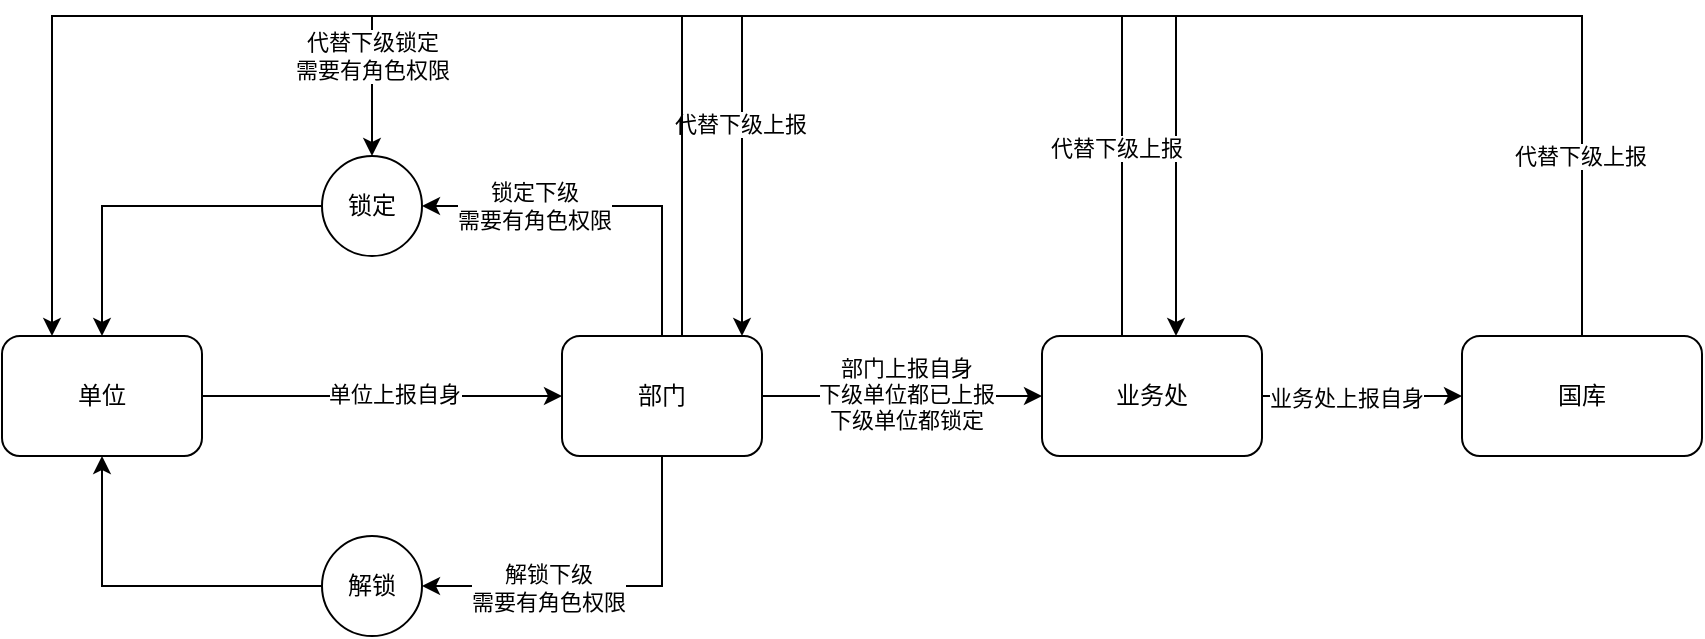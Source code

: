 <mxfile version="24.7.17">
  <diagram name="第 1 页" id="Gasv4v_HelNJV2-QigLd">
    <mxGraphModel dx="1250" dy="676" grid="1" gridSize="10" guides="1" tooltips="1" connect="1" arrows="1" fold="1" page="1" pageScale="1" pageWidth="827" pageHeight="1169" math="0" shadow="0">
      <root>
        <mxCell id="0" />
        <mxCell id="1" parent="0" />
        <mxCell id="F0YRtApYWPqSJ5kknrBs-7" value="单位" style="rounded=1;whiteSpace=wrap;html=1;" vertex="1" parent="1">
          <mxGeometry x="240" y="780" width="100" height="60" as="geometry" />
        </mxCell>
        <mxCell id="F0YRtApYWPqSJ5kknrBs-8" value="部门" style="rounded=1;whiteSpace=wrap;html=1;" vertex="1" parent="1">
          <mxGeometry x="520" y="780" width="100" height="60" as="geometry" />
        </mxCell>
        <mxCell id="F0YRtApYWPqSJ5kknrBs-9" value="业务处" style="rounded=1;whiteSpace=wrap;html=1;" vertex="1" parent="1">
          <mxGeometry x="760" y="780" width="110" height="60" as="geometry" />
        </mxCell>
        <mxCell id="F0YRtApYWPqSJ5kknrBs-10" value="国库" style="rounded=1;whiteSpace=wrap;html=1;" vertex="1" parent="1">
          <mxGeometry x="970" y="780" width="120" height="60" as="geometry" />
        </mxCell>
        <mxCell id="F0YRtApYWPqSJ5kknrBs-13" value="锁定" style="ellipse;whiteSpace=wrap;html=1;aspect=fixed;" vertex="1" parent="1">
          <mxGeometry x="400" y="690" width="50" height="50" as="geometry" />
        </mxCell>
        <mxCell id="F0YRtApYWPqSJ5kknrBs-17" value="" style="endArrow=classic;html=1;rounded=0;exitX=1;exitY=0.5;exitDx=0;exitDy=0;entryX=0;entryY=0.5;entryDx=0;entryDy=0;" edge="1" parent="1" source="F0YRtApYWPqSJ5kknrBs-8" target="F0YRtApYWPqSJ5kknrBs-9">
          <mxGeometry width="50" height="50" relative="1" as="geometry">
            <mxPoint x="490" y="820" as="sourcePoint" />
            <mxPoint x="540" y="770" as="targetPoint" />
          </mxGeometry>
        </mxCell>
        <mxCell id="F0YRtApYWPqSJ5kknrBs-18" value="部门上报自身&lt;div&gt;下级单位都已上报&lt;/div&gt;&lt;div&gt;下级单位都锁定&lt;/div&gt;" style="edgeLabel;html=1;align=center;verticalAlign=middle;resizable=0;points=[];" vertex="1" connectable="0" parent="F0YRtApYWPqSJ5kknrBs-17">
          <mxGeometry x="0.018" y="1" relative="1" as="geometry">
            <mxPoint as="offset" />
          </mxGeometry>
        </mxCell>
        <mxCell id="F0YRtApYWPqSJ5kknrBs-19" value="" style="endArrow=classic;html=1;rounded=0;entryX=0;entryY=0.5;entryDx=0;entryDy=0;exitX=1;exitY=0.5;exitDx=0;exitDy=0;" edge="1" parent="1" source="F0YRtApYWPqSJ5kknrBs-9" target="F0YRtApYWPqSJ5kknrBs-10">
          <mxGeometry width="50" height="50" relative="1" as="geometry">
            <mxPoint x="700" y="820" as="sourcePoint" />
            <mxPoint x="750" y="770" as="targetPoint" />
          </mxGeometry>
        </mxCell>
        <mxCell id="F0YRtApYWPqSJ5kknrBs-20" value="业务处上报自身" style="edgeLabel;html=1;align=center;verticalAlign=middle;resizable=0;points=[];" vertex="1" connectable="0" parent="F0YRtApYWPqSJ5kknrBs-19">
          <mxGeometry x="-0.17" y="-1" relative="1" as="geometry">
            <mxPoint as="offset" />
          </mxGeometry>
        </mxCell>
        <mxCell id="F0YRtApYWPqSJ5kknrBs-33" value="" style="endArrow=classic;html=1;rounded=0;exitX=0;exitY=0.5;exitDx=0;exitDy=0;entryX=0.5;entryY=0;entryDx=0;entryDy=0;" edge="1" parent="1" source="F0YRtApYWPqSJ5kknrBs-13" target="F0YRtApYWPqSJ5kknrBs-7">
          <mxGeometry width="50" height="50" relative="1" as="geometry">
            <mxPoint x="450" y="810" as="sourcePoint" />
            <mxPoint x="300" y="710" as="targetPoint" />
            <Array as="points">
              <mxPoint x="290" y="715" />
            </Array>
          </mxGeometry>
        </mxCell>
        <mxCell id="F0YRtApYWPqSJ5kknrBs-34" value="解锁" style="ellipse;whiteSpace=wrap;html=1;aspect=fixed;" vertex="1" parent="1">
          <mxGeometry x="400" y="880" width="50" height="50" as="geometry" />
        </mxCell>
        <mxCell id="F0YRtApYWPqSJ5kknrBs-35" value="" style="endArrow=classic;html=1;rounded=0;entryX=0.5;entryY=1;entryDx=0;entryDy=0;exitX=0;exitY=0.5;exitDx=0;exitDy=0;" edge="1" parent="1" source="F0YRtApYWPqSJ5kknrBs-34" target="F0YRtApYWPqSJ5kknrBs-7">
          <mxGeometry width="50" height="50" relative="1" as="geometry">
            <mxPoint x="450" y="890" as="sourcePoint" />
            <mxPoint x="500" y="840" as="targetPoint" />
            <Array as="points">
              <mxPoint x="290" y="905" />
            </Array>
          </mxGeometry>
        </mxCell>
        <mxCell id="F0YRtApYWPqSJ5kknrBs-37" value="" style="endArrow=classic;html=1;rounded=0;exitX=1;exitY=0.5;exitDx=0;exitDy=0;entryX=0;entryY=0.5;entryDx=0;entryDy=0;" edge="1" parent="1" source="F0YRtApYWPqSJ5kknrBs-7" target="F0YRtApYWPqSJ5kknrBs-8">
          <mxGeometry width="50" height="50" relative="1" as="geometry">
            <mxPoint x="450" y="890" as="sourcePoint" />
            <mxPoint x="500" y="840" as="targetPoint" />
          </mxGeometry>
        </mxCell>
        <mxCell id="F0YRtApYWPqSJ5kknrBs-38" value="单位上报自身" style="edgeLabel;html=1;align=center;verticalAlign=middle;resizable=0;points=[];" vertex="1" connectable="0" parent="F0YRtApYWPqSJ5kknrBs-37">
          <mxGeometry x="0.068" y="1" relative="1" as="geometry">
            <mxPoint as="offset" />
          </mxGeometry>
        </mxCell>
        <mxCell id="F0YRtApYWPqSJ5kknrBs-39" value="" style="endArrow=classic;html=1;rounded=0;exitX=0.5;exitY=0;exitDx=0;exitDy=0;entryX=1;entryY=0.5;entryDx=0;entryDy=0;" edge="1" parent="1" source="F0YRtApYWPqSJ5kknrBs-8" target="F0YRtApYWPqSJ5kknrBs-13">
          <mxGeometry width="50" height="50" relative="1" as="geometry">
            <mxPoint x="560" y="760" as="sourcePoint" />
            <mxPoint x="610" y="710" as="targetPoint" />
            <Array as="points">
              <mxPoint x="570" y="715" />
            </Array>
          </mxGeometry>
        </mxCell>
        <mxCell id="F0YRtApYWPqSJ5kknrBs-58" value="锁定下级&lt;div&gt;需要有角色权限&lt;/div&gt;" style="edgeLabel;html=1;align=center;verticalAlign=middle;resizable=0;points=[];" vertex="1" connectable="0" parent="F0YRtApYWPqSJ5kknrBs-39">
          <mxGeometry x="0.402" relative="1" as="geometry">
            <mxPoint as="offset" />
          </mxGeometry>
        </mxCell>
        <mxCell id="F0YRtApYWPqSJ5kknrBs-40" value="" style="endArrow=classic;html=1;rounded=0;exitX=0.5;exitY=1;exitDx=0;exitDy=0;entryX=1;entryY=0.5;entryDx=0;entryDy=0;" edge="1" parent="1" source="F0YRtApYWPqSJ5kknrBs-8" target="F0YRtApYWPqSJ5kknrBs-34">
          <mxGeometry width="50" height="50" relative="1" as="geometry">
            <mxPoint x="550" y="950" as="sourcePoint" />
            <mxPoint x="600" y="900" as="targetPoint" />
            <Array as="points">
              <mxPoint x="570" y="905" />
            </Array>
          </mxGeometry>
        </mxCell>
        <mxCell id="F0YRtApYWPqSJ5kknrBs-59" value="解锁下级&lt;div&gt;需要有角色权限&lt;/div&gt;" style="edgeLabel;html=1;align=center;verticalAlign=middle;resizable=0;points=[];" vertex="1" connectable="0" parent="F0YRtApYWPqSJ5kknrBs-40">
          <mxGeometry x="0.324" y="1" relative="1" as="geometry">
            <mxPoint as="offset" />
          </mxGeometry>
        </mxCell>
        <mxCell id="F0YRtApYWPqSJ5kknrBs-41" value="" style="endArrow=classic;html=1;rounded=0;exitX=0.5;exitY=0;exitDx=0;exitDy=0;entryX=0.25;entryY=0;entryDx=0;entryDy=0;" edge="1" parent="1" source="F0YRtApYWPqSJ5kknrBs-10" target="F0YRtApYWPqSJ5kknrBs-7">
          <mxGeometry width="50" height="50" relative="1" as="geometry">
            <mxPoint x="960" y="980" as="sourcePoint" />
            <mxPoint x="1030" y="620" as="targetPoint" />
            <Array as="points">
              <mxPoint x="1030" y="620" />
              <mxPoint x="265" y="620" />
              <mxPoint x="265" y="640" />
            </Array>
          </mxGeometry>
        </mxCell>
        <mxCell id="F0YRtApYWPqSJ5kknrBs-46" value="代替下级上报" style="edgeLabel;html=1;align=center;verticalAlign=middle;resizable=0;points=[];" vertex="1" connectable="0" parent="F0YRtApYWPqSJ5kknrBs-41">
          <mxGeometry x="-0.834" y="1" relative="1" as="geometry">
            <mxPoint as="offset" />
          </mxGeometry>
        </mxCell>
        <mxCell id="F0YRtApYWPqSJ5kknrBs-43" value="" style="endArrow=classic;html=1;rounded=0;" edge="1" parent="1">
          <mxGeometry width="50" height="50" relative="1" as="geometry">
            <mxPoint x="827" y="620" as="sourcePoint" />
            <mxPoint x="827" y="780" as="targetPoint" />
          </mxGeometry>
        </mxCell>
        <mxCell id="F0YRtApYWPqSJ5kknrBs-44" value="" style="endArrow=classic;html=1;rounded=0;" edge="1" parent="1">
          <mxGeometry width="50" height="50" relative="1" as="geometry">
            <mxPoint x="610" y="620" as="sourcePoint" />
            <mxPoint x="610" y="780" as="targetPoint" />
          </mxGeometry>
        </mxCell>
        <mxCell id="F0YRtApYWPqSJ5kknrBs-52" value="代替下级上报" style="edgeLabel;html=1;align=center;verticalAlign=middle;resizable=0;points=[];" vertex="1" connectable="0" parent="F0YRtApYWPqSJ5kknrBs-44">
          <mxGeometry x="-0.328" y="-1" relative="1" as="geometry">
            <mxPoint as="offset" />
          </mxGeometry>
        </mxCell>
        <mxCell id="F0YRtApYWPqSJ5kknrBs-45" value="" style="endArrow=classic;html=1;rounded=0;entryX=0.5;entryY=0;entryDx=0;entryDy=0;" edge="1" parent="1" target="F0YRtApYWPqSJ5kknrBs-13">
          <mxGeometry width="50" height="50" relative="1" as="geometry">
            <mxPoint x="425" y="620" as="sourcePoint" />
            <mxPoint x="450" y="630" as="targetPoint" />
          </mxGeometry>
        </mxCell>
        <mxCell id="F0YRtApYWPqSJ5kknrBs-53" value="代替下级锁定&lt;div&gt;需要有角色权限&lt;/div&gt;" style="edgeLabel;html=1;align=center;verticalAlign=middle;resizable=0;points=[];" vertex="1" connectable="0" parent="F0YRtApYWPqSJ5kknrBs-45">
          <mxGeometry x="-0.424" relative="1" as="geometry">
            <mxPoint as="offset" />
          </mxGeometry>
        </mxCell>
        <mxCell id="F0YRtApYWPqSJ5kknrBs-48" value="" style="endArrow=none;html=1;rounded=0;" edge="1" parent="1">
          <mxGeometry width="50" height="50" relative="1" as="geometry">
            <mxPoint x="800" y="780" as="sourcePoint" />
            <mxPoint x="800" y="620" as="targetPoint" />
          </mxGeometry>
        </mxCell>
        <mxCell id="F0YRtApYWPqSJ5kknrBs-50" value="&lt;div style=&quot;text-align: start;&quot;&gt;&lt;font face=&quot;monospace&quot; color=&quot;rgba(0, 0, 0, 0)&quot;&gt;&lt;span style=&quot;font-size: 0px; background-color: rgb(251, 251, 251);&quot;&gt;d&lt;/span&gt;&lt;/font&gt;&lt;/div&gt;" style="edgeLabel;html=1;align=center;verticalAlign=middle;resizable=0;points=[];" vertex="1" connectable="0" parent="F0YRtApYWPqSJ5kknrBs-48">
          <mxGeometry x="0.188" y="1" relative="1" as="geometry">
            <mxPoint as="offset" />
          </mxGeometry>
        </mxCell>
        <mxCell id="F0YRtApYWPqSJ5kknrBs-51" value="代替下级上报" style="edgeLabel;html=1;align=center;verticalAlign=middle;resizable=0;points=[];" vertex="1" connectable="0" parent="F0YRtApYWPqSJ5kknrBs-48">
          <mxGeometry x="0.178" y="3" relative="1" as="geometry">
            <mxPoint as="offset" />
          </mxGeometry>
        </mxCell>
        <mxCell id="F0YRtApYWPqSJ5kknrBs-60" value="" style="endArrow=none;html=1;rounded=0;" edge="1" parent="1">
          <mxGeometry width="50" height="50" relative="1" as="geometry">
            <mxPoint x="580" y="780" as="sourcePoint" />
            <mxPoint x="580" y="620" as="targetPoint" />
          </mxGeometry>
        </mxCell>
        <mxCell id="F0YRtApYWPqSJ5kknrBs-61" value="&lt;div style=&quot;text-align: start;&quot;&gt;&lt;font face=&quot;monospace&quot; color=&quot;rgba(0, 0, 0, 0)&quot;&gt;&lt;span style=&quot;font-size: 0px; background-color: rgb(251, 251, 251);&quot;&gt;d&lt;/span&gt;&lt;/font&gt;&lt;/div&gt;" style="edgeLabel;html=1;align=center;verticalAlign=middle;resizable=0;points=[];" vertex="1" connectable="0" parent="F0YRtApYWPqSJ5kknrBs-60">
          <mxGeometry x="0.188" y="1" relative="1" as="geometry">
            <mxPoint as="offset" />
          </mxGeometry>
        </mxCell>
      </root>
    </mxGraphModel>
  </diagram>
</mxfile>
